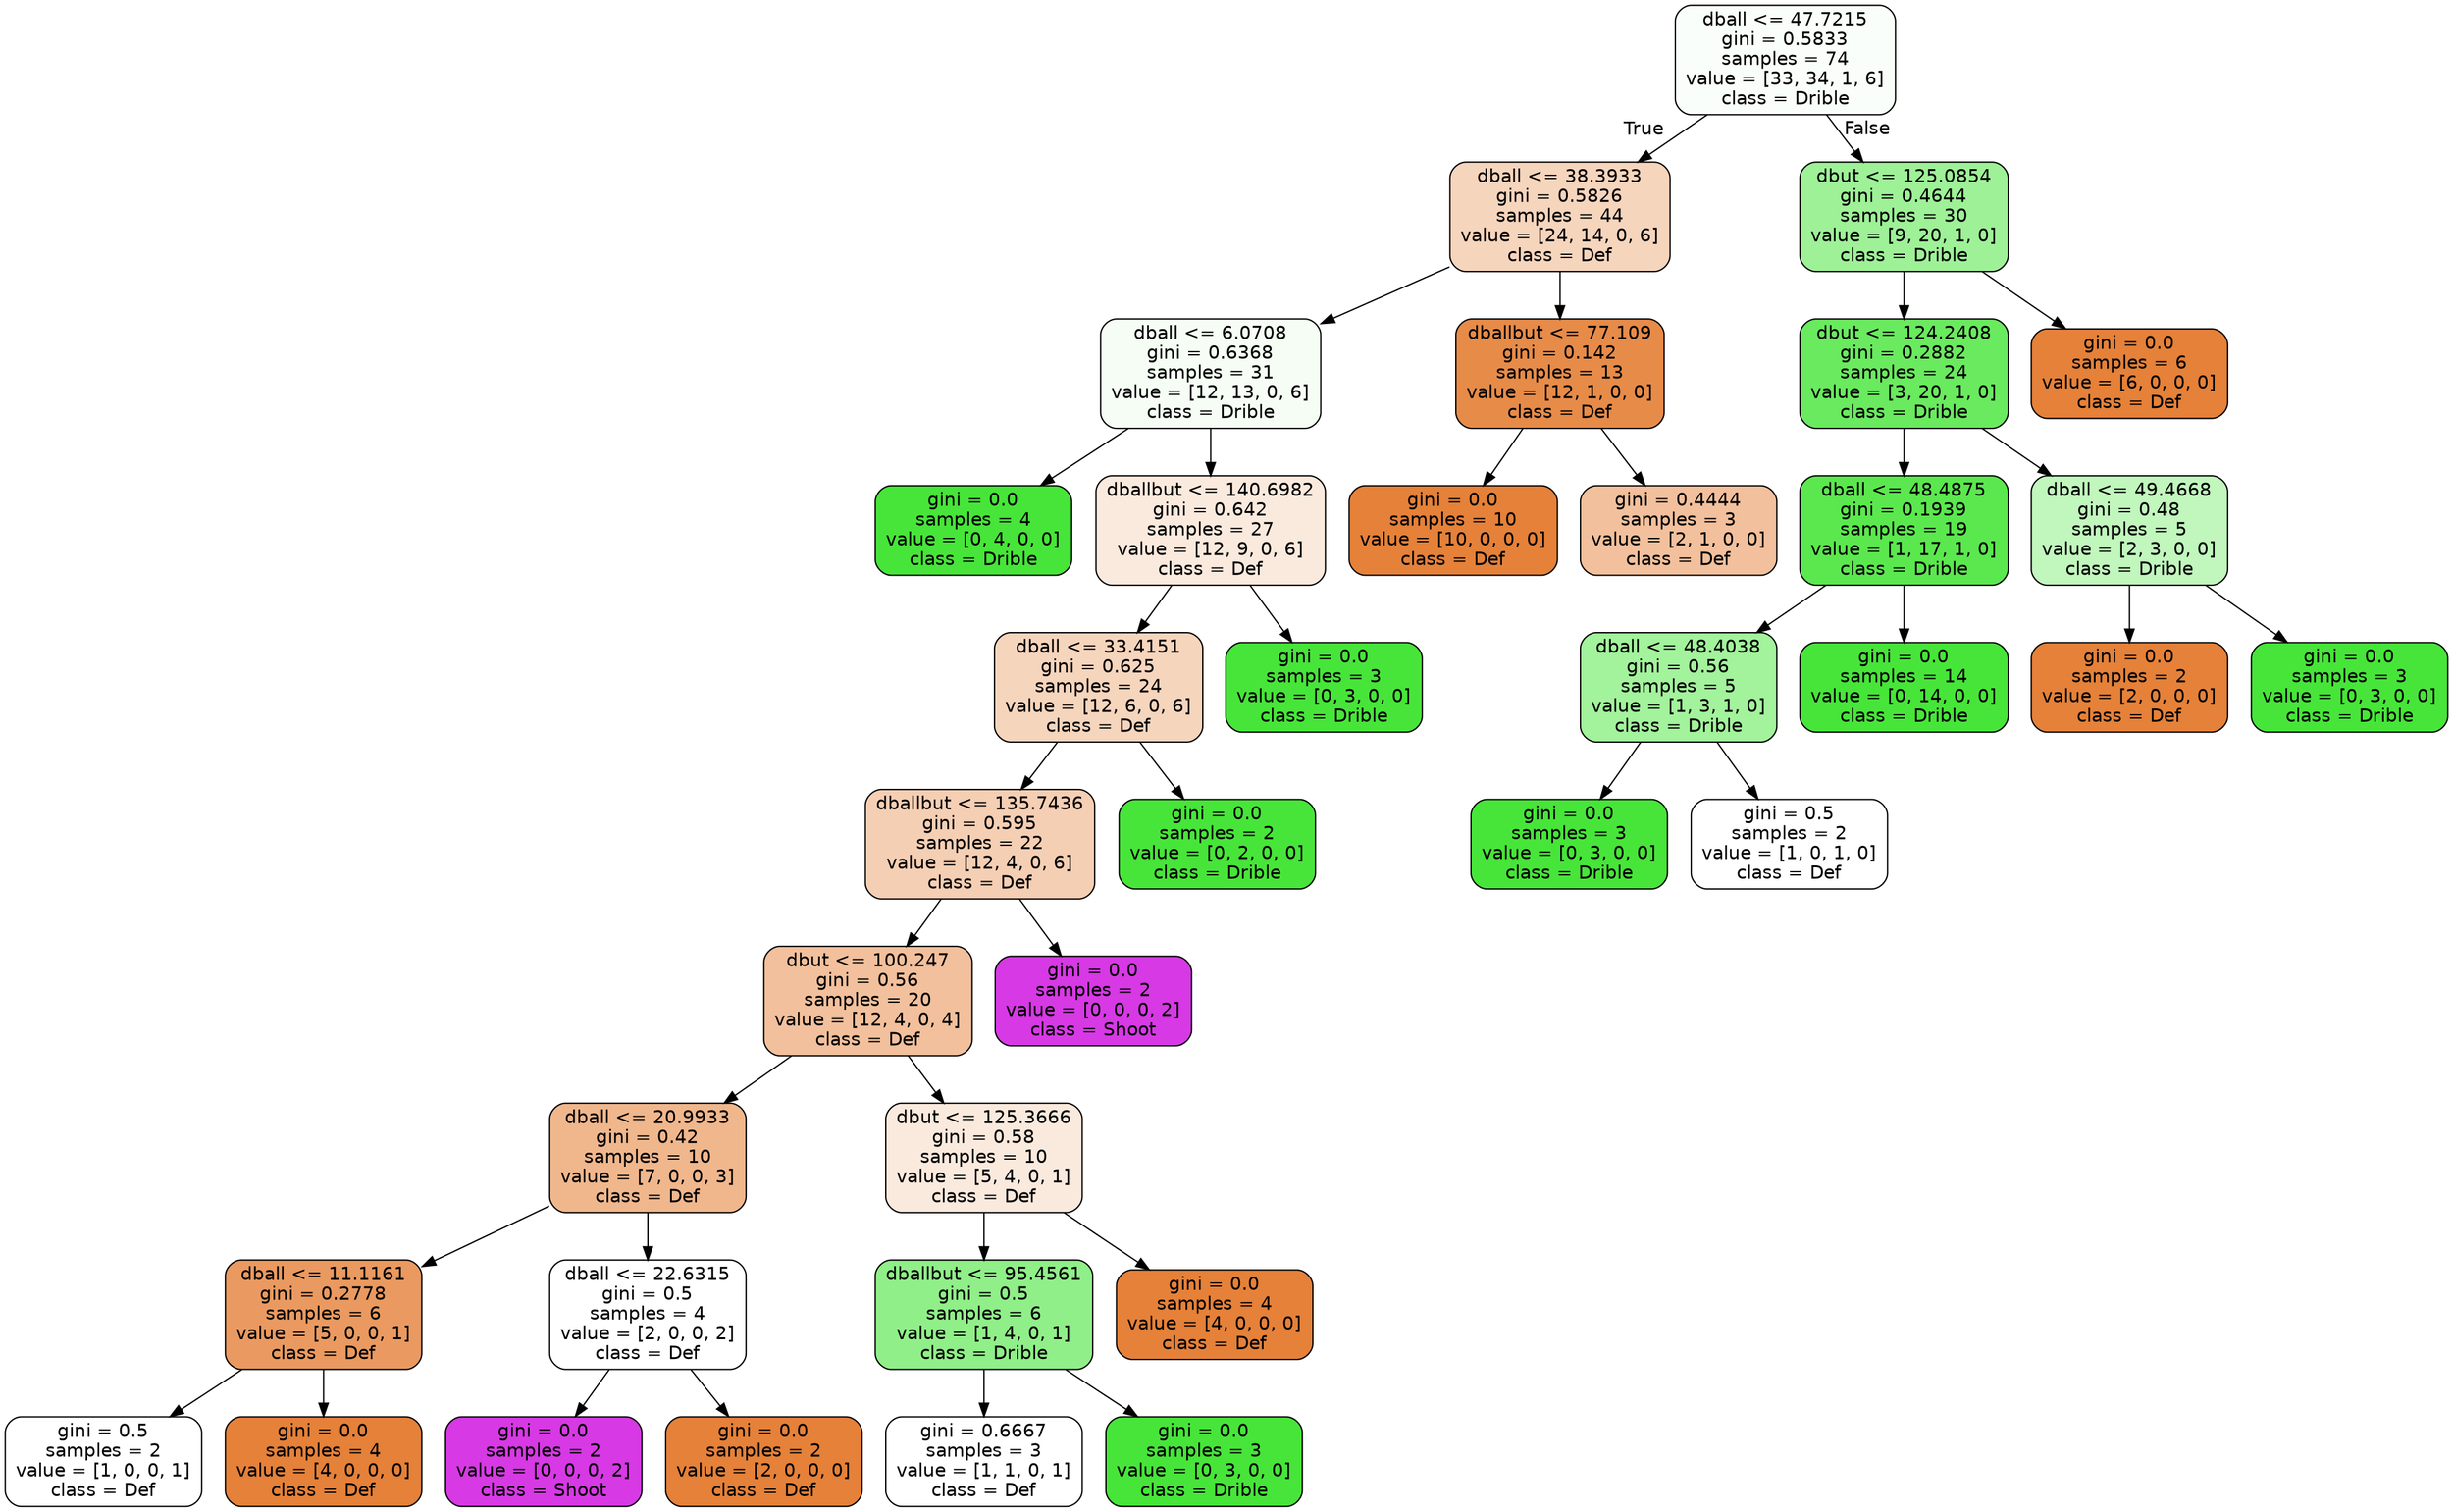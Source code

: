 digraph Tree {
node [shape=box, style="filled, rounded", color="black", fontname=helvetica] ;
edge [fontname=helvetica] ;
0 [label="dball <= 47.7215\ngini = 0.5833\nsamples = 74\nvalue = [33, 34, 1, 6]\nclass = Drible", fillcolor="#47e53906"] ;
1 [label="dball <= 38.3933\ngini = 0.5826\nsamples = 44\nvalue = [24, 14, 0, 6]\nclass = Def", fillcolor="#e5813955"] ;
0 -> 1 [labeldistance=2.5, labelangle=45, headlabel="True"] ;
2 [label="dball <= 6.0708\ngini = 0.6368\nsamples = 31\nvalue = [12, 13, 0, 6]\nclass = Drible", fillcolor="#47e5390d"] ;
1 -> 2 ;
3 [label="gini = 0.0\nsamples = 4\nvalue = [0, 4, 0, 0]\nclass = Drible", fillcolor="#47e539ff"] ;
2 -> 3 ;
4 [label="dballbut <= 140.6982\ngini = 0.642\nsamples = 27\nvalue = [12, 9, 0, 6]\nclass = Def", fillcolor="#e581392a"] ;
2 -> 4 ;
5 [label="dball <= 33.4151\ngini = 0.625\nsamples = 24\nvalue = [12, 6, 0, 6]\nclass = Def", fillcolor="#e5813955"] ;
4 -> 5 ;
6 [label="dballbut <= 135.7436\ngini = 0.595\nsamples = 22\nvalue = [12, 4, 0, 6]\nclass = Def", fillcolor="#e5813960"] ;
5 -> 6 ;
7 [label="dbut <= 100.247\ngini = 0.56\nsamples = 20\nvalue = [12, 4, 0, 4]\nclass = Def", fillcolor="#e581397f"] ;
6 -> 7 ;
8 [label="dball <= 20.9933\ngini = 0.42\nsamples = 10\nvalue = [7, 0, 0, 3]\nclass = Def", fillcolor="#e5813992"] ;
7 -> 8 ;
9 [label="dball <= 11.1161\ngini = 0.2778\nsamples = 6\nvalue = [5, 0, 0, 1]\nclass = Def", fillcolor="#e58139cc"] ;
8 -> 9 ;
10 [label="gini = 0.5\nsamples = 2\nvalue = [1, 0, 0, 1]\nclass = Def", fillcolor="#e5813900"] ;
9 -> 10 ;
11 [label="gini = 0.0\nsamples = 4\nvalue = [4, 0, 0, 0]\nclass = Def", fillcolor="#e58139ff"] ;
9 -> 11 ;
12 [label="dball <= 22.6315\ngini = 0.5\nsamples = 4\nvalue = [2, 0, 0, 2]\nclass = Def", fillcolor="#e5813900"] ;
8 -> 12 ;
13 [label="gini = 0.0\nsamples = 2\nvalue = [0, 0, 0, 2]\nclass = Shoot", fillcolor="#d739e5ff"] ;
12 -> 13 ;
14 [label="gini = 0.0\nsamples = 2\nvalue = [2, 0, 0, 0]\nclass = Def", fillcolor="#e58139ff"] ;
12 -> 14 ;
15 [label="dbut <= 125.3666\ngini = 0.58\nsamples = 10\nvalue = [5, 4, 0, 1]\nclass = Def", fillcolor="#e581392a"] ;
7 -> 15 ;
16 [label="dballbut <= 95.4561\ngini = 0.5\nsamples = 6\nvalue = [1, 4, 0, 1]\nclass = Drible", fillcolor="#47e53999"] ;
15 -> 16 ;
17 [label="gini = 0.6667\nsamples = 3\nvalue = [1, 1, 0, 1]\nclass = Def", fillcolor="#e5813900"] ;
16 -> 17 ;
18 [label="gini = 0.0\nsamples = 3\nvalue = [0, 3, 0, 0]\nclass = Drible", fillcolor="#47e539ff"] ;
16 -> 18 ;
19 [label="gini = 0.0\nsamples = 4\nvalue = [4, 0, 0, 0]\nclass = Def", fillcolor="#e58139ff"] ;
15 -> 19 ;
20 [label="gini = 0.0\nsamples = 2\nvalue = [0, 0, 0, 2]\nclass = Shoot", fillcolor="#d739e5ff"] ;
6 -> 20 ;
21 [label="gini = 0.0\nsamples = 2\nvalue = [0, 2, 0, 0]\nclass = Drible", fillcolor="#47e539ff"] ;
5 -> 21 ;
22 [label="gini = 0.0\nsamples = 3\nvalue = [0, 3, 0, 0]\nclass = Drible", fillcolor="#47e539ff"] ;
4 -> 22 ;
23 [label="dballbut <= 77.109\ngini = 0.142\nsamples = 13\nvalue = [12, 1, 0, 0]\nclass = Def", fillcolor="#e58139ea"] ;
1 -> 23 ;
24 [label="gini = 0.0\nsamples = 10\nvalue = [10, 0, 0, 0]\nclass = Def", fillcolor="#e58139ff"] ;
23 -> 24 ;
25 [label="gini = 0.4444\nsamples = 3\nvalue = [2, 1, 0, 0]\nclass = Def", fillcolor="#e581397f"] ;
23 -> 25 ;
26 [label="dbut <= 125.0854\ngini = 0.4644\nsamples = 30\nvalue = [9, 20, 1, 0]\nclass = Drible", fillcolor="#47e53986"] ;
0 -> 26 [labeldistance=2.5, labelangle=-45, headlabel="False"] ;
27 [label="dbut <= 124.2408\ngini = 0.2882\nsamples = 24\nvalue = [3, 20, 1, 0]\nclass = Drible", fillcolor="#47e539ce"] ;
26 -> 27 ;
28 [label="dball <= 48.4875\ngini = 0.1939\nsamples = 19\nvalue = [1, 17, 1, 0]\nclass = Drible", fillcolor="#47e539e3"] ;
27 -> 28 ;
29 [label="dball <= 48.4038\ngini = 0.56\nsamples = 5\nvalue = [1, 3, 1, 0]\nclass = Drible", fillcolor="#47e5397f"] ;
28 -> 29 ;
30 [label="gini = 0.0\nsamples = 3\nvalue = [0, 3, 0, 0]\nclass = Drible", fillcolor="#47e539ff"] ;
29 -> 30 ;
31 [label="gini = 0.5\nsamples = 2\nvalue = [1, 0, 1, 0]\nclass = Def", fillcolor="#e5813900"] ;
29 -> 31 ;
32 [label="gini = 0.0\nsamples = 14\nvalue = [0, 14, 0, 0]\nclass = Drible", fillcolor="#47e539ff"] ;
28 -> 32 ;
33 [label="dball <= 49.4668\ngini = 0.48\nsamples = 5\nvalue = [2, 3, 0, 0]\nclass = Drible", fillcolor="#47e53955"] ;
27 -> 33 ;
34 [label="gini = 0.0\nsamples = 2\nvalue = [2, 0, 0, 0]\nclass = Def", fillcolor="#e58139ff"] ;
33 -> 34 ;
35 [label="gini = 0.0\nsamples = 3\nvalue = [0, 3, 0, 0]\nclass = Drible", fillcolor="#47e539ff"] ;
33 -> 35 ;
36 [label="gini = 0.0\nsamples = 6\nvalue = [6, 0, 0, 0]\nclass = Def", fillcolor="#e58139ff"] ;
26 -> 36 ;
}